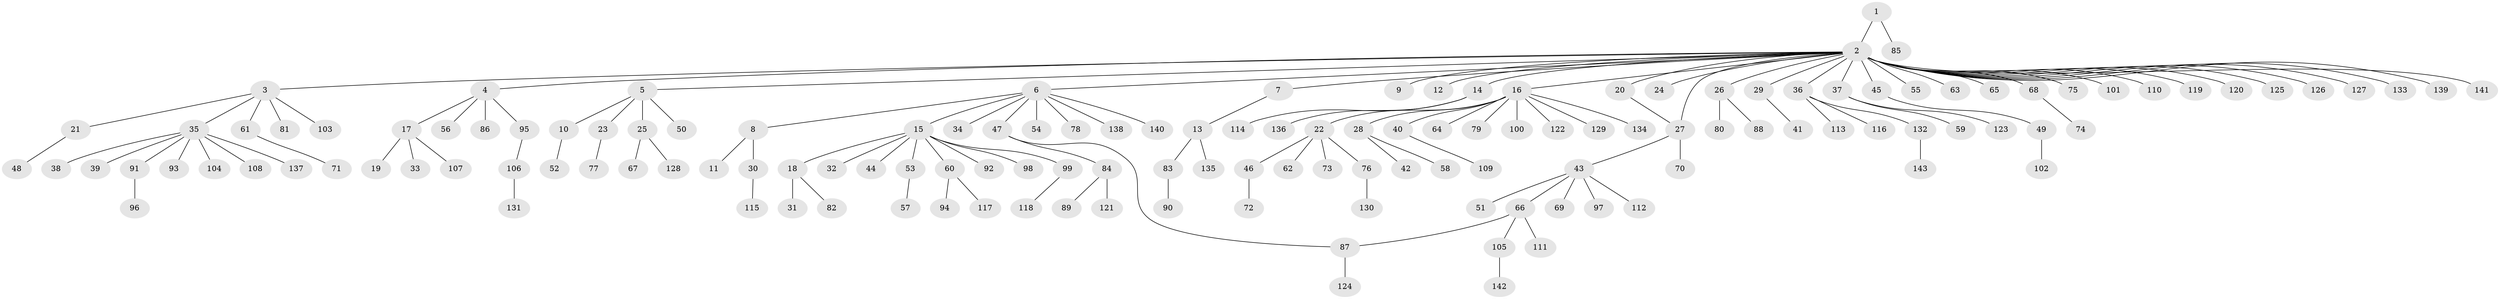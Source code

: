 // Generated by graph-tools (version 1.1) at 2025/01/03/09/25 03:01:51]
// undirected, 143 vertices, 144 edges
graph export_dot {
graph [start="1"]
  node [color=gray90,style=filled];
  1;
  2;
  3;
  4;
  5;
  6;
  7;
  8;
  9;
  10;
  11;
  12;
  13;
  14;
  15;
  16;
  17;
  18;
  19;
  20;
  21;
  22;
  23;
  24;
  25;
  26;
  27;
  28;
  29;
  30;
  31;
  32;
  33;
  34;
  35;
  36;
  37;
  38;
  39;
  40;
  41;
  42;
  43;
  44;
  45;
  46;
  47;
  48;
  49;
  50;
  51;
  52;
  53;
  54;
  55;
  56;
  57;
  58;
  59;
  60;
  61;
  62;
  63;
  64;
  65;
  66;
  67;
  68;
  69;
  70;
  71;
  72;
  73;
  74;
  75;
  76;
  77;
  78;
  79;
  80;
  81;
  82;
  83;
  84;
  85;
  86;
  87;
  88;
  89;
  90;
  91;
  92;
  93;
  94;
  95;
  96;
  97;
  98;
  99;
  100;
  101;
  102;
  103;
  104;
  105;
  106;
  107;
  108;
  109;
  110;
  111;
  112;
  113;
  114;
  115;
  116;
  117;
  118;
  119;
  120;
  121;
  122;
  123;
  124;
  125;
  126;
  127;
  128;
  129;
  130;
  131;
  132;
  133;
  134;
  135;
  136;
  137;
  138;
  139;
  140;
  141;
  142;
  143;
  1 -- 2;
  1 -- 85;
  2 -- 3;
  2 -- 4;
  2 -- 5;
  2 -- 6;
  2 -- 7;
  2 -- 9;
  2 -- 12;
  2 -- 14;
  2 -- 16;
  2 -- 20;
  2 -- 24;
  2 -- 26;
  2 -- 27;
  2 -- 29;
  2 -- 36;
  2 -- 37;
  2 -- 45;
  2 -- 55;
  2 -- 63;
  2 -- 65;
  2 -- 68;
  2 -- 75;
  2 -- 101;
  2 -- 110;
  2 -- 119;
  2 -- 120;
  2 -- 125;
  2 -- 126;
  2 -- 127;
  2 -- 133;
  2 -- 139;
  2 -- 141;
  3 -- 21;
  3 -- 35;
  3 -- 61;
  3 -- 81;
  3 -- 103;
  4 -- 17;
  4 -- 56;
  4 -- 86;
  4 -- 95;
  5 -- 10;
  5 -- 23;
  5 -- 25;
  5 -- 50;
  6 -- 8;
  6 -- 15;
  6 -- 34;
  6 -- 47;
  6 -- 54;
  6 -- 78;
  6 -- 138;
  6 -- 140;
  7 -- 13;
  8 -- 11;
  8 -- 30;
  10 -- 52;
  13 -- 83;
  13 -- 135;
  14 -- 114;
  14 -- 136;
  15 -- 18;
  15 -- 32;
  15 -- 44;
  15 -- 53;
  15 -- 60;
  15 -- 92;
  15 -- 98;
  15 -- 99;
  16 -- 22;
  16 -- 28;
  16 -- 40;
  16 -- 64;
  16 -- 79;
  16 -- 100;
  16 -- 122;
  16 -- 129;
  16 -- 134;
  17 -- 19;
  17 -- 33;
  17 -- 107;
  18 -- 31;
  18 -- 82;
  20 -- 27;
  21 -- 48;
  22 -- 46;
  22 -- 62;
  22 -- 73;
  22 -- 76;
  23 -- 77;
  25 -- 67;
  25 -- 128;
  26 -- 80;
  26 -- 88;
  27 -- 43;
  27 -- 70;
  28 -- 42;
  28 -- 58;
  29 -- 41;
  30 -- 115;
  35 -- 38;
  35 -- 39;
  35 -- 91;
  35 -- 93;
  35 -- 104;
  35 -- 108;
  35 -- 137;
  36 -- 113;
  36 -- 116;
  36 -- 132;
  37 -- 59;
  37 -- 123;
  40 -- 109;
  43 -- 51;
  43 -- 66;
  43 -- 69;
  43 -- 97;
  43 -- 112;
  45 -- 49;
  46 -- 72;
  47 -- 84;
  47 -- 87;
  49 -- 102;
  53 -- 57;
  60 -- 94;
  60 -- 117;
  61 -- 71;
  66 -- 87;
  66 -- 105;
  66 -- 111;
  68 -- 74;
  76 -- 130;
  83 -- 90;
  84 -- 89;
  84 -- 121;
  87 -- 124;
  91 -- 96;
  95 -- 106;
  99 -- 118;
  105 -- 142;
  106 -- 131;
  132 -- 143;
}
